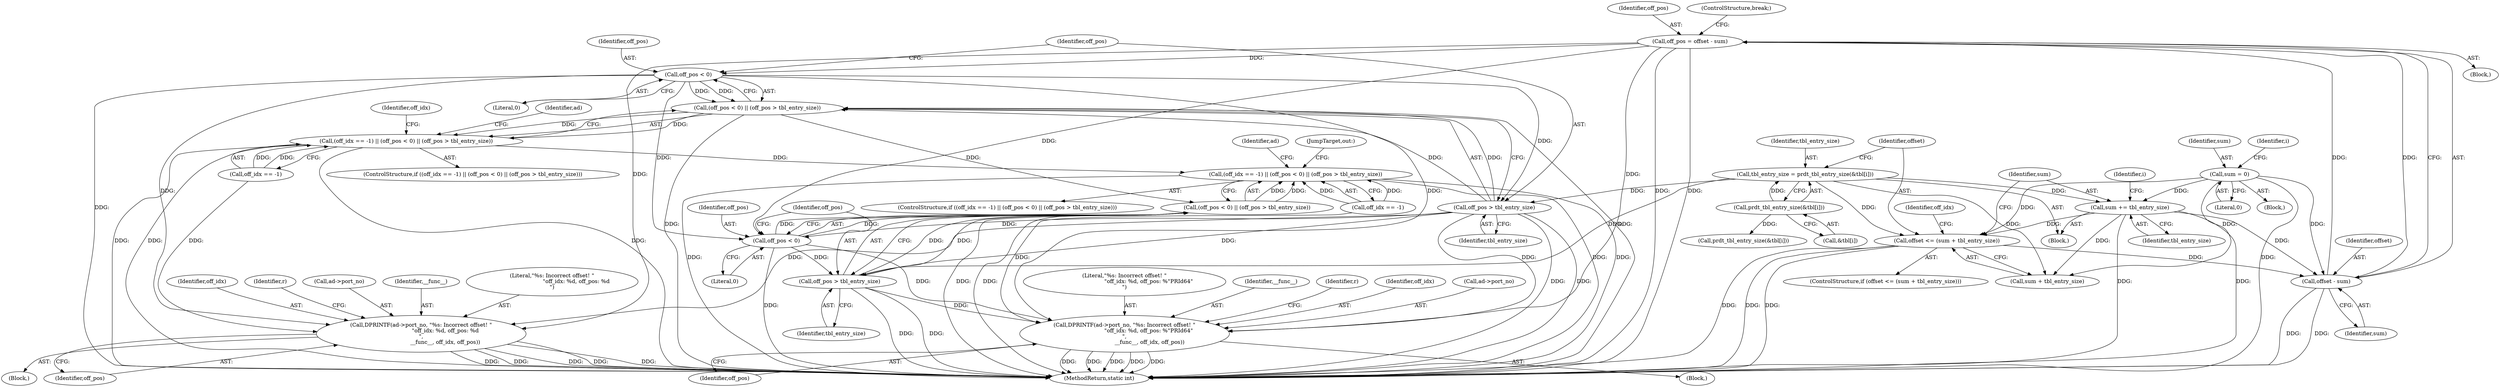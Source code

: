 digraph "0_qemu_3251bdcf1c67427d964517053c3d185b46e618e8@integer" {
"1000242" [label="(Call,off_pos = offset - sum)"];
"1000244" [label="(Call,offset - sum)"];
"1000233" [label="(Call,offset <= (sum + tbl_entry_size))"];
"1000212" [label="(Call,sum = 0)"];
"1000248" [label="(Call,sum += tbl_entry_size)"];
"1000225" [label="(Call,tbl_entry_size = prdt_tbl_entry_size(&tbl[i]))"];
"1000227" [label="(Call,prdt_tbl_entry_size(&tbl[i]))"];
"1000258" [label="(Call,off_pos < 0)"];
"1000257" [label="(Call,(off_pos < 0) || (off_pos > tbl_entry_size))"];
"1000252" [label="(Call,(off_idx == -1) || (off_pos < 0) || (off_pos > tbl_entry_size))"];
"1000279" [label="(Call,(off_idx == -1) || (off_pos < 0) || (off_pos > tbl_entry_size))"];
"1000284" [label="(Call,(off_pos < 0) || (off_pos > tbl_entry_size))"];
"1000261" [label="(Call,off_pos > tbl_entry_size)"];
"1000265" [label="(Call,DPRINTF(ad->port_no, \"%s: Incorrect offset! \"\n                            \"off_idx: %d, off_pos: %d\n\",\n                            __func__, off_idx, off_pos))"];
"1000285" [label="(Call,off_pos < 0)"];
"1000288" [label="(Call,off_pos > tbl_entry_size)"];
"1000292" [label="(Call,DPRINTF(ad->port_no, \"%s: Incorrect offset! \"\n                            \"off_idx: %d, off_pos: %\"PRId64\"\n\",\n                             __func__, off_idx, off_pos))"];
"1000278" [label="(ControlStructure,if ((off_idx == -1) || (off_pos < 0) || (off_pos > tbl_entry_size)))"];
"1000232" [label="(ControlStructure,if (offset <= (sum + tbl_entry_size)))"];
"1000297" [label="(Identifier,__func__)"];
"1000318" [label="(JumpTarget,out:)"];
"1000226" [label="(Identifier,tbl_entry_size)"];
"1000250" [label="(Identifier,tbl_entry_size)"];
"1000287" [label="(Literal,0)"];
"1000280" [label="(Call,off_idx == -1)"];
"1000227" [label="(Call,prdt_tbl_entry_size(&tbl[i]))"];
"1000260" [label="(Literal,0)"];
"1000267" [label="(Identifier,ad)"];
"1000217" [label="(Identifier,i)"];
"1000224" [label="(Block,)"];
"1000272" [label="(Identifier,off_pos)"];
"1000263" [label="(Identifier,tbl_entry_size)"];
"1000279" [label="(Call,(off_idx == -1) || (off_pos < 0) || (off_pos > tbl_entry_size))"];
"1000245" [label="(Identifier,offset)"];
"1000243" [label="(Identifier,off_pos)"];
"1000358" [label="(MethodReturn,static int)"];
"1000233" [label="(Call,offset <= (sum + tbl_entry_size))"];
"1000213" [label="(Identifier,sum)"];
"1000274" [label="(Identifier,r)"];
"1000270" [label="(Identifier,__func__)"];
"1000337" [label="(Call,prdt_tbl_entry_size(&tbl[i]))"];
"1000292" [label="(Call,DPRINTF(ad->port_no, \"%s: Incorrect offset! \"\n                            \"off_idx: %d, off_pos: %\"PRId64\"\n\",\n                             __func__, off_idx, off_pos))"];
"1000246" [label="(Identifier,sum)"];
"1000281" [label="(Identifier,off_idx)"];
"1000294" [label="(Identifier,ad)"];
"1000234" [label="(Identifier,offset)"];
"1000264" [label="(Block,)"];
"1000265" [label="(Call,DPRINTF(ad->port_no, \"%s: Incorrect offset! \"\n                            \"off_idx: %d, off_pos: %d\n\",\n                            __func__, off_idx, off_pos))"];
"1000228" [label="(Call,&tbl[i])"];
"1000244" [label="(Call,offset - sum)"];
"1000225" [label="(Call,tbl_entry_size = prdt_tbl_entry_size(&tbl[i]))"];
"1000259" [label="(Identifier,off_pos)"];
"1000261" [label="(Call,off_pos > tbl_entry_size)"];
"1000257" [label="(Call,(off_pos < 0) || (off_pos > tbl_entry_size))"];
"1000258" [label="(Call,off_pos < 0)"];
"1000262" [label="(Identifier,off_pos)"];
"1000251" [label="(ControlStructure,if ((off_idx == -1) || (off_pos < 0) || (off_pos > tbl_entry_size)))"];
"1000212" [label="(Call,sum = 0)"];
"1000301" [label="(Identifier,r)"];
"1000223" [label="(Identifier,i)"];
"1000293" [label="(Call,ad->port_no)"];
"1000235" [label="(Call,sum + tbl_entry_size)"];
"1000284" [label="(Call,(off_pos < 0) || (off_pos > tbl_entry_size))"];
"1000240" [label="(Identifier,off_idx)"];
"1000253" [label="(Call,off_idx == -1)"];
"1000248" [label="(Call,sum += tbl_entry_size)"];
"1000242" [label="(Call,off_pos = offset - sum)"];
"1000214" [label="(Literal,0)"];
"1000269" [label="(Literal,\"%s: Incorrect offset! \"\n                            \"off_idx: %d, off_pos: %d\n\")"];
"1000266" [label="(Call,ad->port_no)"];
"1000299" [label="(Identifier,off_pos)"];
"1000205" [label="(Block,)"];
"1000298" [label="(Identifier,off_idx)"];
"1000249" [label="(Identifier,sum)"];
"1000288" [label="(Call,off_pos > tbl_entry_size)"];
"1000247" [label="(ControlStructure,break;)"];
"1000285" [label="(Call,off_pos < 0)"];
"1000291" [label="(Block,)"];
"1000286" [label="(Identifier,off_pos)"];
"1000296" [label="(Literal,\"%s: Incorrect offset! \"\n                            \"off_idx: %d, off_pos: %\"PRId64\"\n\")"];
"1000271" [label="(Identifier,off_idx)"];
"1000289" [label="(Identifier,off_pos)"];
"1000290" [label="(Identifier,tbl_entry_size)"];
"1000252" [label="(Call,(off_idx == -1) || (off_pos < 0) || (off_pos > tbl_entry_size))"];
"1000238" [label="(Block,)"];
"1000242" -> "1000238"  [label="AST: "];
"1000242" -> "1000244"  [label="CFG: "];
"1000243" -> "1000242"  [label="AST: "];
"1000244" -> "1000242"  [label="AST: "];
"1000247" -> "1000242"  [label="CFG: "];
"1000242" -> "1000358"  [label="DDG: "];
"1000242" -> "1000358"  [label="DDG: "];
"1000244" -> "1000242"  [label="DDG: "];
"1000244" -> "1000242"  [label="DDG: "];
"1000242" -> "1000258"  [label="DDG: "];
"1000242" -> "1000265"  [label="DDG: "];
"1000242" -> "1000285"  [label="DDG: "];
"1000242" -> "1000292"  [label="DDG: "];
"1000244" -> "1000246"  [label="CFG: "];
"1000245" -> "1000244"  [label="AST: "];
"1000246" -> "1000244"  [label="AST: "];
"1000244" -> "1000358"  [label="DDG: "];
"1000244" -> "1000358"  [label="DDG: "];
"1000233" -> "1000244"  [label="DDG: "];
"1000212" -> "1000244"  [label="DDG: "];
"1000248" -> "1000244"  [label="DDG: "];
"1000233" -> "1000232"  [label="AST: "];
"1000233" -> "1000235"  [label="CFG: "];
"1000234" -> "1000233"  [label="AST: "];
"1000235" -> "1000233"  [label="AST: "];
"1000240" -> "1000233"  [label="CFG: "];
"1000249" -> "1000233"  [label="CFG: "];
"1000233" -> "1000358"  [label="DDG: "];
"1000233" -> "1000358"  [label="DDG: "];
"1000233" -> "1000358"  [label="DDG: "];
"1000212" -> "1000233"  [label="DDG: "];
"1000248" -> "1000233"  [label="DDG: "];
"1000225" -> "1000233"  [label="DDG: "];
"1000212" -> "1000205"  [label="AST: "];
"1000212" -> "1000214"  [label="CFG: "];
"1000213" -> "1000212"  [label="AST: "];
"1000214" -> "1000212"  [label="AST: "];
"1000217" -> "1000212"  [label="CFG: "];
"1000212" -> "1000358"  [label="DDG: "];
"1000212" -> "1000235"  [label="DDG: "];
"1000212" -> "1000248"  [label="DDG: "];
"1000248" -> "1000224"  [label="AST: "];
"1000248" -> "1000250"  [label="CFG: "];
"1000249" -> "1000248"  [label="AST: "];
"1000250" -> "1000248"  [label="AST: "];
"1000223" -> "1000248"  [label="CFG: "];
"1000248" -> "1000358"  [label="DDG: "];
"1000248" -> "1000358"  [label="DDG: "];
"1000248" -> "1000235"  [label="DDG: "];
"1000225" -> "1000248"  [label="DDG: "];
"1000225" -> "1000224"  [label="AST: "];
"1000225" -> "1000227"  [label="CFG: "];
"1000226" -> "1000225"  [label="AST: "];
"1000227" -> "1000225"  [label="AST: "];
"1000234" -> "1000225"  [label="CFG: "];
"1000227" -> "1000225"  [label="DDG: "];
"1000225" -> "1000235"  [label="DDG: "];
"1000225" -> "1000261"  [label="DDG: "];
"1000225" -> "1000288"  [label="DDG: "];
"1000227" -> "1000228"  [label="CFG: "];
"1000228" -> "1000227"  [label="AST: "];
"1000227" -> "1000337"  [label="DDG: "];
"1000258" -> "1000257"  [label="AST: "];
"1000258" -> "1000260"  [label="CFG: "];
"1000259" -> "1000258"  [label="AST: "];
"1000260" -> "1000258"  [label="AST: "];
"1000262" -> "1000258"  [label="CFG: "];
"1000257" -> "1000258"  [label="CFG: "];
"1000258" -> "1000358"  [label="DDG: "];
"1000258" -> "1000257"  [label="DDG: "];
"1000258" -> "1000257"  [label="DDG: "];
"1000258" -> "1000261"  [label="DDG: "];
"1000258" -> "1000265"  [label="DDG: "];
"1000258" -> "1000285"  [label="DDG: "];
"1000258" -> "1000292"  [label="DDG: "];
"1000257" -> "1000252"  [label="AST: "];
"1000257" -> "1000261"  [label="CFG: "];
"1000261" -> "1000257"  [label="AST: "];
"1000252" -> "1000257"  [label="CFG: "];
"1000257" -> "1000358"  [label="DDG: "];
"1000257" -> "1000358"  [label="DDG: "];
"1000257" -> "1000252"  [label="DDG: "];
"1000257" -> "1000252"  [label="DDG: "];
"1000261" -> "1000257"  [label="DDG: "];
"1000261" -> "1000257"  [label="DDG: "];
"1000257" -> "1000284"  [label="DDG: "];
"1000252" -> "1000251"  [label="AST: "];
"1000252" -> "1000253"  [label="CFG: "];
"1000253" -> "1000252"  [label="AST: "];
"1000267" -> "1000252"  [label="CFG: "];
"1000281" -> "1000252"  [label="CFG: "];
"1000252" -> "1000358"  [label="DDG: "];
"1000252" -> "1000358"  [label="DDG: "];
"1000252" -> "1000358"  [label="DDG: "];
"1000253" -> "1000252"  [label="DDG: "];
"1000253" -> "1000252"  [label="DDG: "];
"1000252" -> "1000279"  [label="DDG: "];
"1000279" -> "1000278"  [label="AST: "];
"1000279" -> "1000280"  [label="CFG: "];
"1000279" -> "1000284"  [label="CFG: "];
"1000280" -> "1000279"  [label="AST: "];
"1000284" -> "1000279"  [label="AST: "];
"1000294" -> "1000279"  [label="CFG: "];
"1000318" -> "1000279"  [label="CFG: "];
"1000279" -> "1000358"  [label="DDG: "];
"1000279" -> "1000358"  [label="DDG: "];
"1000279" -> "1000358"  [label="DDG: "];
"1000280" -> "1000279"  [label="DDG: "];
"1000280" -> "1000279"  [label="DDG: "];
"1000284" -> "1000279"  [label="DDG: "];
"1000284" -> "1000279"  [label="DDG: "];
"1000284" -> "1000285"  [label="CFG: "];
"1000284" -> "1000288"  [label="CFG: "];
"1000285" -> "1000284"  [label="AST: "];
"1000288" -> "1000284"  [label="AST: "];
"1000284" -> "1000358"  [label="DDG: "];
"1000284" -> "1000358"  [label="DDG: "];
"1000285" -> "1000284"  [label="DDG: "];
"1000285" -> "1000284"  [label="DDG: "];
"1000288" -> "1000284"  [label="DDG: "];
"1000288" -> "1000284"  [label="DDG: "];
"1000261" -> "1000263"  [label="CFG: "];
"1000262" -> "1000261"  [label="AST: "];
"1000263" -> "1000261"  [label="AST: "];
"1000261" -> "1000358"  [label="DDG: "];
"1000261" -> "1000358"  [label="DDG: "];
"1000261" -> "1000265"  [label="DDG: "];
"1000261" -> "1000285"  [label="DDG: "];
"1000261" -> "1000288"  [label="DDG: "];
"1000261" -> "1000292"  [label="DDG: "];
"1000265" -> "1000264"  [label="AST: "];
"1000265" -> "1000272"  [label="CFG: "];
"1000266" -> "1000265"  [label="AST: "];
"1000269" -> "1000265"  [label="AST: "];
"1000270" -> "1000265"  [label="AST: "];
"1000271" -> "1000265"  [label="AST: "];
"1000272" -> "1000265"  [label="AST: "];
"1000274" -> "1000265"  [label="CFG: "];
"1000265" -> "1000358"  [label="DDG: "];
"1000265" -> "1000358"  [label="DDG: "];
"1000265" -> "1000358"  [label="DDG: "];
"1000265" -> "1000358"  [label="DDG: "];
"1000265" -> "1000358"  [label="DDG: "];
"1000253" -> "1000265"  [label="DDG: "];
"1000285" -> "1000287"  [label="CFG: "];
"1000286" -> "1000285"  [label="AST: "];
"1000287" -> "1000285"  [label="AST: "];
"1000289" -> "1000285"  [label="CFG: "];
"1000285" -> "1000358"  [label="DDG: "];
"1000285" -> "1000288"  [label="DDG: "];
"1000285" -> "1000292"  [label="DDG: "];
"1000288" -> "1000290"  [label="CFG: "];
"1000289" -> "1000288"  [label="AST: "];
"1000290" -> "1000288"  [label="AST: "];
"1000288" -> "1000358"  [label="DDG: "];
"1000288" -> "1000358"  [label="DDG: "];
"1000288" -> "1000292"  [label="DDG: "];
"1000292" -> "1000291"  [label="AST: "];
"1000292" -> "1000299"  [label="CFG: "];
"1000293" -> "1000292"  [label="AST: "];
"1000296" -> "1000292"  [label="AST: "];
"1000297" -> "1000292"  [label="AST: "];
"1000298" -> "1000292"  [label="AST: "];
"1000299" -> "1000292"  [label="AST: "];
"1000301" -> "1000292"  [label="CFG: "];
"1000292" -> "1000358"  [label="DDG: "];
"1000292" -> "1000358"  [label="DDG: "];
"1000292" -> "1000358"  [label="DDG: "];
"1000292" -> "1000358"  [label="DDG: "];
"1000292" -> "1000358"  [label="DDG: "];
"1000280" -> "1000292"  [label="DDG: "];
}
